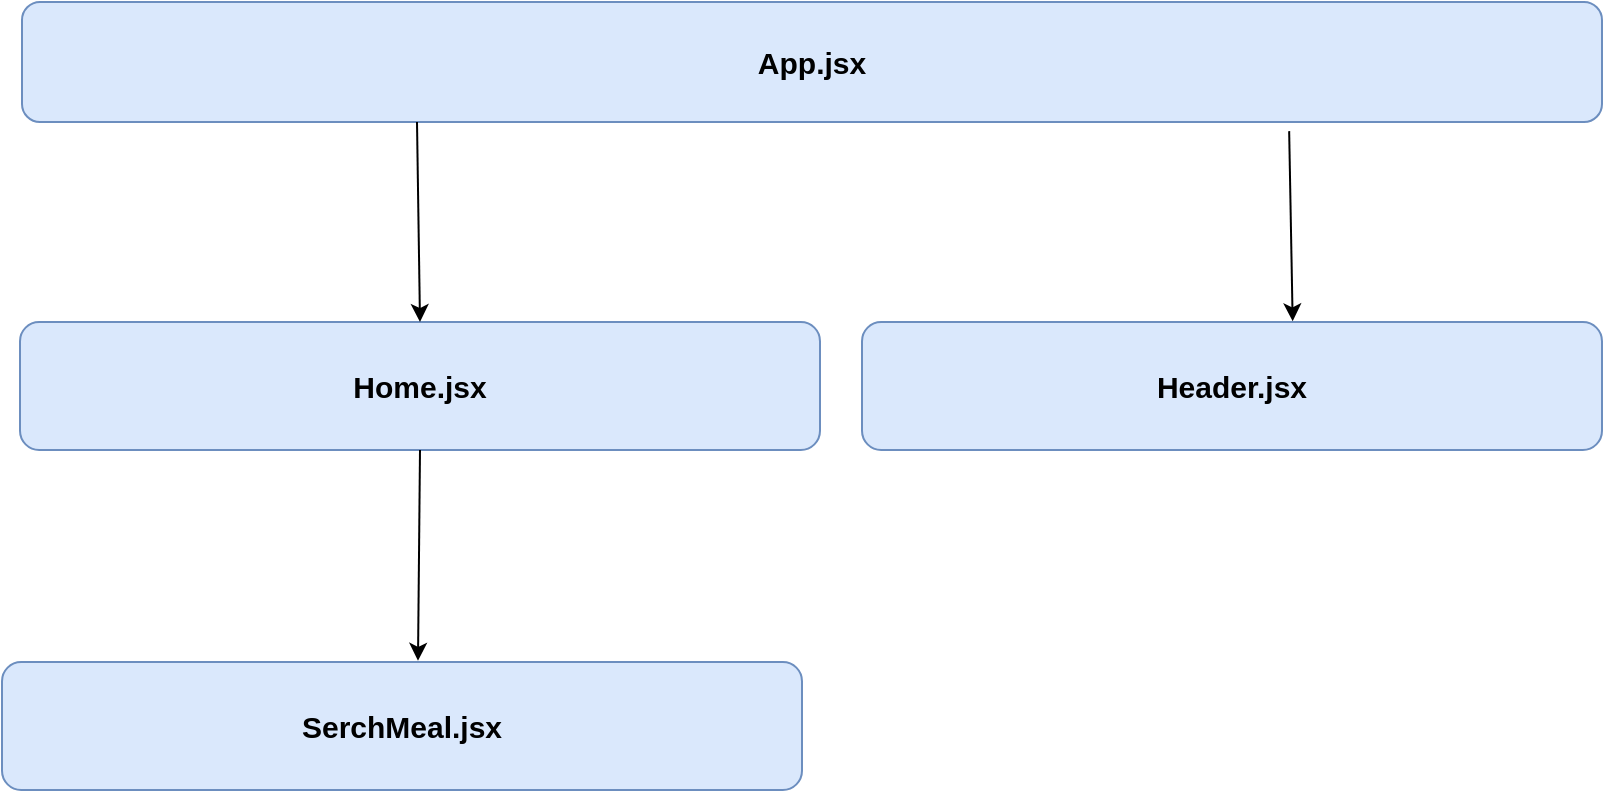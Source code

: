 <mxfile version="23.1.7" type="github">
  <diagram name="Page-1" id="OB3WspAho7fKMw6w-TUO">
    <mxGraphModel dx="1221" dy="638" grid="1" gridSize="10" guides="1" tooltips="1" connect="1" arrows="1" fold="1" page="1" pageScale="1" pageWidth="850" pageHeight="1100" math="0" shadow="0">
      <root>
        <mxCell id="0" />
        <mxCell id="1" parent="0" />
        <mxCell id="78hmCkR7OaDKH1b2ZhDf-2" value="App.jsx" style="rounded=1;whiteSpace=wrap;html=1;fillColor=#dae8fc;strokeColor=#6c8ebf;fontSize=15;fontStyle=1" vertex="1" parent="1">
          <mxGeometry x="40" y="120" width="790" height="60" as="geometry" />
        </mxCell>
        <mxCell id="78hmCkR7OaDKH1b2ZhDf-4" value="Home.jsx" style="rounded=1;whiteSpace=wrap;html=1;fillColor=#dae8fc;strokeColor=#6c8ebf;fontSize=15;fontStyle=1" vertex="1" parent="1">
          <mxGeometry x="39" y="280" width="400" height="64" as="geometry" />
        </mxCell>
        <mxCell id="78hmCkR7OaDKH1b2ZhDf-10" value="Header.jsx" style="rounded=1;whiteSpace=wrap;html=1;fillColor=#dae8fc;strokeColor=#6c8ebf;fontSize=15;fontStyle=1" vertex="1" parent="1">
          <mxGeometry x="460" y="280" width="370" height="64" as="geometry" />
        </mxCell>
        <mxCell id="78hmCkR7OaDKH1b2ZhDf-12" value="" style="endArrow=classic;html=1;rounded=0;exitX=0.25;exitY=1;exitDx=0;exitDy=0;entryX=0.5;entryY=0;entryDx=0;entryDy=0;" edge="1" parent="1" source="78hmCkR7OaDKH1b2ZhDf-2" target="78hmCkR7OaDKH1b2ZhDf-4">
          <mxGeometry width="50" height="50" relative="1" as="geometry">
            <mxPoint x="400" y="350" as="sourcePoint" />
            <mxPoint x="450" y="300" as="targetPoint" />
          </mxGeometry>
        </mxCell>
        <mxCell id="78hmCkR7OaDKH1b2ZhDf-13" value="" style="endArrow=classic;html=1;rounded=0;exitX=0.802;exitY=1.076;exitDx=0;exitDy=0;exitPerimeter=0;entryX=0.582;entryY=-0.005;entryDx=0;entryDy=0;entryPerimeter=0;" edge="1" parent="1" source="78hmCkR7OaDKH1b2ZhDf-2" target="78hmCkR7OaDKH1b2ZhDf-10">
          <mxGeometry width="50" height="50" relative="1" as="geometry">
            <mxPoint x="400" y="350" as="sourcePoint" />
            <mxPoint x="450" y="300" as="targetPoint" />
          </mxGeometry>
        </mxCell>
        <mxCell id="78hmCkR7OaDKH1b2ZhDf-14" value="SerchMeal.jsx" style="rounded=1;whiteSpace=wrap;html=1;fillColor=#dae8fc;strokeColor=#6c8ebf;fontSize=15;fontStyle=1" vertex="1" parent="1">
          <mxGeometry x="30" y="450" width="400" height="64" as="geometry" />
        </mxCell>
        <mxCell id="78hmCkR7OaDKH1b2ZhDf-15" value="" style="endArrow=classic;html=1;rounded=0;exitX=0.5;exitY=1;exitDx=0;exitDy=0;entryX=0.52;entryY=-0.009;entryDx=0;entryDy=0;entryPerimeter=0;" edge="1" parent="1" source="78hmCkR7OaDKH1b2ZhDf-4" target="78hmCkR7OaDKH1b2ZhDf-14">
          <mxGeometry width="50" height="50" relative="1" as="geometry">
            <mxPoint x="530" y="470" as="sourcePoint" />
            <mxPoint x="580" y="420" as="targetPoint" />
          </mxGeometry>
        </mxCell>
      </root>
    </mxGraphModel>
  </diagram>
</mxfile>
